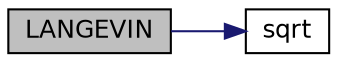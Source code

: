 digraph "LANGEVIN"
{
 // INTERACTIVE_SVG=YES
 // LATEX_PDF_SIZE
  bgcolor="transparent";
  edge [fontname="Helvetica",fontsize="12",labelfontname="Helvetica",labelfontsize="12"];
  node [fontname="Helvetica",fontsize="12",shape=record];
  rankdir="LR";
  Node1 [label="LANGEVIN",height=0.2,width=0.4,color="black", fillcolor="grey75", style="filled", fontcolor="black",tooltip="Thermal noise external force functions."];
  Node1 -> Node2 [color="midnightblue",fontsize="12",style="solid",fontname="Helvetica"];
  Node2 [label="sqrt",height=0.2,width=0.4,color="black",URL="$autodiff_8libmd_8cc_af33bda4d5a7fc8ad1679ec339a730045.html#af33bda4d5a7fc8ad1679ec339a730045",tooltip=" "];
}
